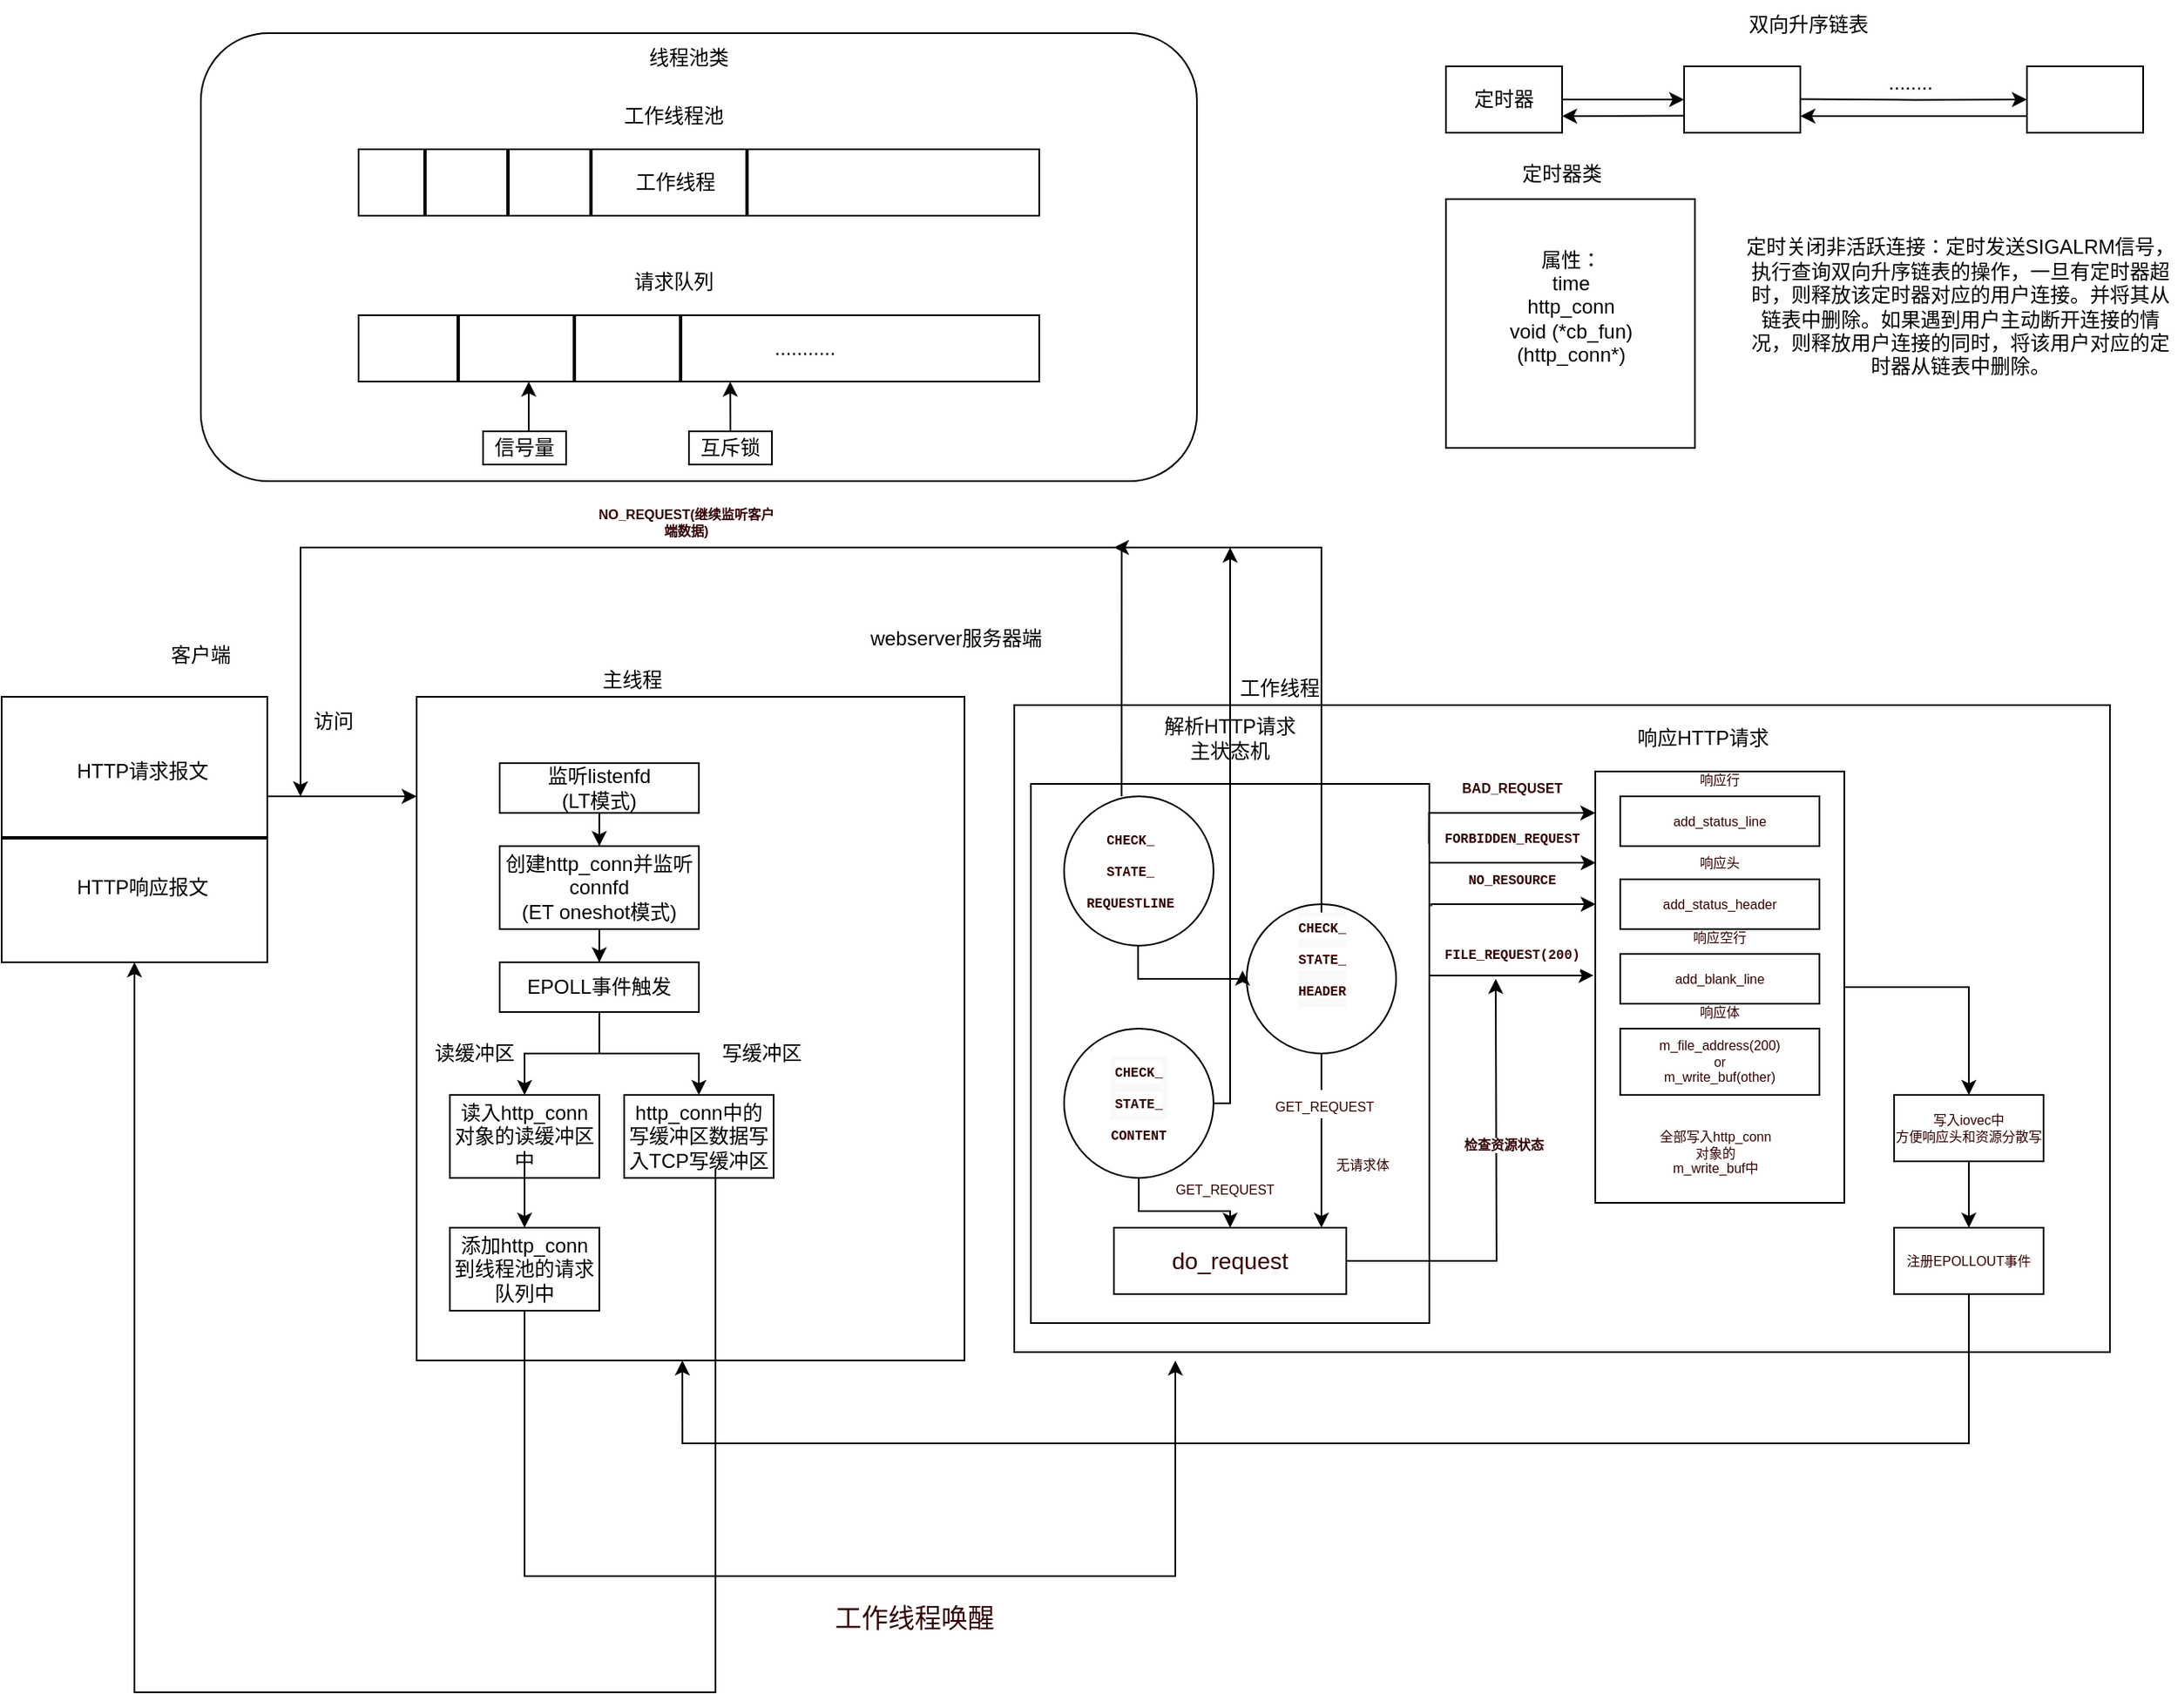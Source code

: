 <mxfile version="19.0.3" type="device"><diagram id="faXCexlY-F7d5aZaCml0" name="第 1 页"><mxGraphModel dx="2048" dy="764" grid="1" gridSize="10" guides="1" tooltips="1" connect="1" arrows="1" fold="1" page="1" pageScale="1" pageWidth="827" pageHeight="1169" math="0" shadow="0"><root><mxCell id="0"/><mxCell id="1" parent="0"/><mxCell id="SjWWNOeY9HH20vCTtLLD-1" value="" style="rounded=1;whiteSpace=wrap;html=1;" parent="1" vertex="1"><mxGeometry x="120" y="40" width="600" height="270" as="geometry"/></mxCell><mxCell id="SjWWNOeY9HH20vCTtLLD-2" value="线程池类" style="text;html=1;strokeColor=none;fillColor=none;align=center;verticalAlign=middle;whiteSpace=wrap;rounded=0;" parent="1" vertex="1"><mxGeometry x="384" y="40" width="60" height="30" as="geometry"/></mxCell><mxCell id="SjWWNOeY9HH20vCTtLLD-3" value="" style="rounded=0;whiteSpace=wrap;html=1;" parent="1" vertex="1"><mxGeometry x="215" y="110" width="410" height="40" as="geometry"/></mxCell><mxCell id="SjWWNOeY9HH20vCTtLLD-5" value="" style="rounded=0;whiteSpace=wrap;html=1;" parent="1" vertex="1"><mxGeometry x="215" y="210" width="410" height="40" as="geometry"/></mxCell><mxCell id="SjWWNOeY9HH20vCTtLLD-6" value="工作线程池" style="text;html=1;strokeColor=none;fillColor=none;align=center;verticalAlign=middle;whiteSpace=wrap;rounded=0;" parent="1" vertex="1"><mxGeometry x="330" y="80" width="150" height="20" as="geometry"/></mxCell><mxCell id="SjWWNOeY9HH20vCTtLLD-10" value="" style="line;strokeWidth=2;direction=south;html=1;" parent="1" vertex="1"><mxGeometry x="250" y="110" width="10" height="40" as="geometry"/></mxCell><mxCell id="SjWWNOeY9HH20vCTtLLD-11" value="" style="line;strokeWidth=2;direction=south;html=1;" parent="1" vertex="1"><mxGeometry x="300" y="110" width="10" height="40" as="geometry"/></mxCell><mxCell id="SjWWNOeY9HH20vCTtLLD-12" value="" style="line;strokeWidth=2;direction=south;html=1;" parent="1" vertex="1"><mxGeometry x="350" y="110" width="10" height="40" as="geometry"/></mxCell><mxCell id="SjWWNOeY9HH20vCTtLLD-13" value="工作线程" style="text;html=1;strokeColor=none;fillColor=none;align=center;verticalAlign=middle;whiteSpace=wrap;rounded=0;" parent="1" vertex="1"><mxGeometry x="368" y="115" width="76" height="30" as="geometry"/></mxCell><mxCell id="SjWWNOeY9HH20vCTtLLD-14" value="" style="line;strokeWidth=2;direction=south;html=1;" parent="1" vertex="1"><mxGeometry x="444" y="110" width="10" height="40" as="geometry"/></mxCell><mxCell id="SjWWNOeY9HH20vCTtLLD-15" value="请求队列" style="text;html=1;strokeColor=none;fillColor=none;align=center;verticalAlign=middle;whiteSpace=wrap;rounded=0;" parent="1" vertex="1"><mxGeometry x="330" y="180" width="150" height="20" as="geometry"/></mxCell><mxCell id="SjWWNOeY9HH20vCTtLLD-16" value="" style="line;strokeWidth=2;direction=south;html=1;" parent="1" vertex="1"><mxGeometry x="270" y="210" width="10" height="40" as="geometry"/></mxCell><mxCell id="SjWWNOeY9HH20vCTtLLD-17" value="" style="line;strokeWidth=2;direction=south;html=1;" parent="1" vertex="1"><mxGeometry x="340" y="210" width="10" height="40" as="geometry"/></mxCell><mxCell id="SjWWNOeY9HH20vCTtLLD-18" value="" style="line;strokeWidth=2;direction=south;html=1;" parent="1" vertex="1"><mxGeometry x="404" y="210" width="10" height="40" as="geometry"/></mxCell><mxCell id="SjWWNOeY9HH20vCTtLLD-19" value="..........." style="text;html=1;strokeColor=none;fillColor=none;align=center;verticalAlign=middle;whiteSpace=wrap;rounded=0;" parent="1" vertex="1"><mxGeometry x="454" y="215" width="60" height="30" as="geometry"/></mxCell><mxCell id="SjWWNOeY9HH20vCTtLLD-40" style="edgeStyle=orthogonalEdgeStyle;rounded=0;orthogonalLoop=1;jettySize=auto;html=1;exitX=1;exitY=0.25;exitDx=0;exitDy=0;entryX=0;entryY=0.15;entryDx=0;entryDy=0;entryPerimeter=0;" parent="1" source="SjWWNOeY9HH20vCTtLLD-21" target="SjWWNOeY9HH20vCTtLLD-39" edge="1"><mxGeometry relative="1" as="geometry"><mxPoint x="229.03" y="514.09" as="targetPoint"/><Array as="points"><mxPoint x="160" y="500"/></Array></mxGeometry></mxCell><mxCell id="SjWWNOeY9HH20vCTtLLD-21" value="" style="whiteSpace=wrap;html=1;aspect=fixed;" parent="1" vertex="1"><mxGeometry y="440" width="160" height="160" as="geometry"/></mxCell><mxCell id="SjWWNOeY9HH20vCTtLLD-22" value="客户端" style="text;html=1;strokeColor=none;fillColor=none;align=center;verticalAlign=middle;whiteSpace=wrap;rounded=0;" parent="1" vertex="1"><mxGeometry x="90" y="400" width="60" height="30" as="geometry"/></mxCell><mxCell id="SjWWNOeY9HH20vCTtLLD-23" value="" style="line;strokeWidth=2;html=1;" parent="1" vertex="1"><mxGeometry y="520" width="160" height="10" as="geometry"/></mxCell><mxCell id="SjWWNOeY9HH20vCTtLLD-24" value="HTTP请求报文" style="text;html=1;strokeColor=none;fillColor=none;align=center;verticalAlign=middle;whiteSpace=wrap;rounded=0;" parent="1" vertex="1"><mxGeometry x="40" y="470" width="90" height="30" as="geometry"/></mxCell><mxCell id="SjWWNOeY9HH20vCTtLLD-25" value="HTTP响应报文" style="text;html=1;strokeColor=none;fillColor=none;align=center;verticalAlign=middle;whiteSpace=wrap;rounded=0;" parent="1" vertex="1"><mxGeometry x="40" y="540" width="90" height="30" as="geometry"/></mxCell><mxCell id="SjWWNOeY9HH20vCTtLLD-27" value="webserver服务器端" style="text;html=1;strokeColor=none;fillColor=none;align=center;verticalAlign=middle;whiteSpace=wrap;rounded=0;" parent="1" vertex="1"><mxGeometry x="470" y="390" width="210" height="30" as="geometry"/></mxCell><mxCell id="SjWWNOeY9HH20vCTtLLD-33" style="edgeStyle=orthogonalEdgeStyle;rounded=0;orthogonalLoop=1;jettySize=auto;html=1;exitX=0.5;exitY=0;exitDx=0;exitDy=0;entryX=0.25;entryY=1;entryDx=0;entryDy=0;" parent="1" source="SjWWNOeY9HH20vCTtLLD-30" target="SjWWNOeY9HH20vCTtLLD-5" edge="1"><mxGeometry relative="1" as="geometry"/></mxCell><mxCell id="SjWWNOeY9HH20vCTtLLD-30" value="信号量" style="rounded=0;whiteSpace=wrap;html=1;" parent="1" vertex="1"><mxGeometry x="290" y="280" width="50" height="20" as="geometry"/></mxCell><mxCell id="SjWWNOeY9HH20vCTtLLD-37" style="edgeStyle=orthogonalEdgeStyle;rounded=0;orthogonalLoop=1;jettySize=auto;html=1;exitX=0.5;exitY=0;exitDx=0;exitDy=0;entryX=0.546;entryY=1;entryDx=0;entryDy=0;entryPerimeter=0;" parent="1" source="SjWWNOeY9HH20vCTtLLD-32" target="SjWWNOeY9HH20vCTtLLD-5" edge="1"><mxGeometry relative="1" as="geometry"/></mxCell><mxCell id="SjWWNOeY9HH20vCTtLLD-32" value="互斥锁" style="rounded=0;whiteSpace=wrap;html=1;" parent="1" vertex="1"><mxGeometry x="414" y="280" width="50" height="20" as="geometry"/></mxCell><mxCell id="SjWWNOeY9HH20vCTtLLD-39" value="" style="rounded=0;whiteSpace=wrap;html=1;" parent="1" vertex="1"><mxGeometry x="250" y="440" width="330" height="400" as="geometry"/></mxCell><mxCell id="SjWWNOeY9HH20vCTtLLD-41" value="访问" style="text;html=1;strokeColor=none;fillColor=none;align=center;verticalAlign=middle;whiteSpace=wrap;rounded=0;" parent="1" vertex="1"><mxGeometry x="170" y="440" width="60" height="30" as="geometry"/></mxCell><mxCell id="SjWWNOeY9HH20vCTtLLD-42" value="主线程" style="text;html=1;strokeColor=none;fillColor=none;align=center;verticalAlign=middle;whiteSpace=wrap;rounded=0;" parent="1" vertex="1"><mxGeometry x="350" y="420" width="60" height="20" as="geometry"/></mxCell><mxCell id="SjWWNOeY9HH20vCTtLLD-46" value="" style="edgeStyle=orthogonalEdgeStyle;rounded=0;orthogonalLoop=1;jettySize=auto;html=1;" parent="1" source="SjWWNOeY9HH20vCTtLLD-44" target="SjWWNOeY9HH20vCTtLLD-45" edge="1"><mxGeometry relative="1" as="geometry"/></mxCell><mxCell id="SjWWNOeY9HH20vCTtLLD-44" value="监听listenfd&lt;br&gt;(LT模式)" style="rounded=0;whiteSpace=wrap;html=1;" parent="1" vertex="1"><mxGeometry x="300" y="480" width="120" height="30" as="geometry"/></mxCell><mxCell id="SjWWNOeY9HH20vCTtLLD-48" value="" style="edgeStyle=orthogonalEdgeStyle;rounded=0;orthogonalLoop=1;jettySize=auto;html=1;" parent="1" source="SjWWNOeY9HH20vCTtLLD-45" target="SjWWNOeY9HH20vCTtLLD-47" edge="1"><mxGeometry relative="1" as="geometry"/></mxCell><mxCell id="SjWWNOeY9HH20vCTtLLD-45" value="创建http_conn并监听connfd&lt;br&gt;(ET oneshot模式)" style="rounded=0;whiteSpace=wrap;html=1;" parent="1" vertex="1"><mxGeometry x="300" y="530" width="120" height="50" as="geometry"/></mxCell><mxCell id="SjWWNOeY9HH20vCTtLLD-53" style="edgeStyle=orthogonalEdgeStyle;rounded=0;orthogonalLoop=1;jettySize=auto;html=1;entryX=0.5;entryY=0;entryDx=0;entryDy=0;" parent="1" source="SjWWNOeY9HH20vCTtLLD-47" target="SjWWNOeY9HH20vCTtLLD-51" edge="1"><mxGeometry relative="1" as="geometry"/></mxCell><mxCell id="SjWWNOeY9HH20vCTtLLD-54" style="edgeStyle=orthogonalEdgeStyle;rounded=0;orthogonalLoop=1;jettySize=auto;html=1;entryX=0.5;entryY=0;entryDx=0;entryDy=0;" parent="1" source="SjWWNOeY9HH20vCTtLLD-47" target="SjWWNOeY9HH20vCTtLLD-52" edge="1"><mxGeometry relative="1" as="geometry"/></mxCell><mxCell id="SjWWNOeY9HH20vCTtLLD-47" value="EPOLL事件触发" style="rounded=0;whiteSpace=wrap;html=1;" parent="1" vertex="1"><mxGeometry x="300" y="600" width="120" height="30" as="geometry"/></mxCell><mxCell id="SjWWNOeY9HH20vCTtLLD-51" value="&lt;span style=&quot;color: rgba(0, 0, 0, 0); font-family: monospace; font-size: 0px; text-align: start;&quot;&gt;dd&lt;/span&gt;" style="rounded=0;whiteSpace=wrap;html=1;" parent="1" vertex="1"><mxGeometry x="270" y="680" width="90" height="50" as="geometry"/></mxCell><mxCell id="SjWWNOeY9HH20vCTtLLD-52" value="&lt;span style=&quot;color: rgba(0, 0, 0, 0); font-family: monospace; font-size: 0px; text-align: start;&quot;&gt;跌倒&lt;/span&gt;" style="rounded=0;whiteSpace=wrap;html=1;" parent="1" vertex="1"><mxGeometry x="375" y="680" width="90" height="50" as="geometry"/></mxCell><mxCell id="SjWWNOeY9HH20vCTtLLD-57" value="" style="edgeStyle=orthogonalEdgeStyle;rounded=0;orthogonalLoop=1;jettySize=auto;html=1;" parent="1" source="SjWWNOeY9HH20vCTtLLD-55" target="SjWWNOeY9HH20vCTtLLD-56" edge="1"><mxGeometry relative="1" as="geometry"/></mxCell><mxCell id="SjWWNOeY9HH20vCTtLLD-55" value="读入http_conn对象的读缓冲区中" style="text;html=1;strokeColor=none;fillColor=none;align=center;verticalAlign=middle;whiteSpace=wrap;rounded=0;" parent="1" vertex="1"><mxGeometry x="270" y="685" width="90" height="40" as="geometry"/></mxCell><mxCell id="SjWWNOeY9HH20vCTtLLD-127" style="edgeStyle=orthogonalEdgeStyle;rounded=0;orthogonalLoop=1;jettySize=auto;html=1;fontSize=8;fontColor=#330000;entryX=0.147;entryY=1.013;entryDx=0;entryDy=0;entryPerimeter=0;" parent="1" source="SjWWNOeY9HH20vCTtLLD-56" target="SjWWNOeY9HH20vCTtLLD-59" edge="1"><mxGeometry relative="1" as="geometry"><mxPoint x="710" y="970" as="targetPoint"/><Array as="points"><mxPoint x="315" y="970"/><mxPoint x="707" y="970"/></Array></mxGeometry></mxCell><mxCell id="SjWWNOeY9HH20vCTtLLD-56" value="添加http_conn到线程池的请求队列中" style="rounded=0;whiteSpace=wrap;html=1;" parent="1" vertex="1"><mxGeometry x="270" y="760" width="90" height="50" as="geometry"/></mxCell><mxCell id="SjWWNOeY9HH20vCTtLLD-59" value="" style="rounded=0;whiteSpace=wrap;html=1;" parent="1" vertex="1"><mxGeometry x="610" y="445" width="660" height="390" as="geometry"/></mxCell><mxCell id="SjWWNOeY9HH20vCTtLLD-62" value="工作线程" style="text;html=1;strokeColor=none;fillColor=none;align=center;verticalAlign=middle;whiteSpace=wrap;rounded=0;" parent="1" vertex="1"><mxGeometry x="740" y="425" width="60" height="20" as="geometry"/></mxCell><mxCell id="SjWWNOeY9HH20vCTtLLD-63" value="读缓冲区" style="text;html=1;strokeColor=none;fillColor=none;align=center;verticalAlign=middle;whiteSpace=wrap;rounded=0;" parent="1" vertex="1"><mxGeometry x="260" y="640" width="50" height="30" as="geometry"/></mxCell><mxCell id="SjWWNOeY9HH20vCTtLLD-64" value="写缓冲区" style="text;html=1;strokeColor=none;fillColor=none;align=center;verticalAlign=middle;whiteSpace=wrap;rounded=0;" parent="1" vertex="1"><mxGeometry x="428" y="640" width="60" height="30" as="geometry"/></mxCell><mxCell id="SjWWNOeY9HH20vCTtLLD-68" value="" style="rounded=0;whiteSpace=wrap;html=1;" parent="1" vertex="1"><mxGeometry x="620" y="492.5" width="240" height="325" as="geometry"/></mxCell><mxCell id="SjWWNOeY9HH20vCTtLLD-69" value="解析HTTP请求&lt;br&gt;主状态机" style="text;html=1;strokeColor=none;fillColor=none;align=center;verticalAlign=middle;whiteSpace=wrap;rounded=0;" parent="1" vertex="1"><mxGeometry x="690" y="450" width="100" height="30" as="geometry"/></mxCell><mxCell id="SjWWNOeY9HH20vCTtLLD-120" style="edgeStyle=orthogonalEdgeStyle;rounded=0;orthogonalLoop=1;jettySize=auto;html=1;entryX=0.5;entryY=0;entryDx=0;entryDy=0;fontSize=8;fontColor=#330000;" parent="1" source="SjWWNOeY9HH20vCTtLLD-71" target="SjWWNOeY9HH20vCTtLLD-119" edge="1"><mxGeometry relative="1" as="geometry"/></mxCell><mxCell id="SjWWNOeY9HH20vCTtLLD-71" value="" style="rounded=0;whiteSpace=wrap;html=1;" parent="1" vertex="1"><mxGeometry x="960" y="485" width="150" height="260" as="geometry"/></mxCell><mxCell id="SjWWNOeY9HH20vCTtLLD-72" value="响应HTTP请求" style="text;html=1;strokeColor=none;fillColor=none;align=center;verticalAlign=middle;whiteSpace=wrap;rounded=0;" parent="1" vertex="1"><mxGeometry x="975" y="450" width="100" height="30" as="geometry"/></mxCell><mxCell id="SjWWNOeY9HH20vCTtLLD-73" value="&lt;div style=&quot;color: rgb(212, 212, 212); background-color: rgb(30, 30, 30); font-family: Consolas, &amp;quot;Courier New&amp;quot;, monospace; font-size: 14px; line-height: 19px;&quot;&gt;&lt;br&gt;&lt;/div&gt;" style="ellipse;whiteSpace=wrap;html=1;aspect=fixed;" parent="1" vertex="1"><mxGeometry x="640" y="500" width="90" height="90" as="geometry"/></mxCell><mxCell id="SjWWNOeY9HH20vCTtLLD-74" value="&lt;div style=&quot;font-family: Consolas, &amp;quot;Courier New&amp;quot;, monospace; line-height: 19px;&quot;&gt;&lt;span style=&quot;background-color: rgb(255, 255, 255);&quot;&gt;&lt;font style=&quot;font-size: 8px;&quot; color=&quot;#330000&quot;&gt;&lt;b&gt;CHECK_&lt;/b&gt;&lt;/font&gt;&lt;/span&gt;&lt;/div&gt;&lt;div style=&quot;font-family: Consolas, &amp;quot;Courier New&amp;quot;, monospace; line-height: 19px;&quot;&gt;&lt;span style=&quot;background-color: rgb(255, 255, 255);&quot;&gt;&lt;font style=&quot;font-size: 8px;&quot; color=&quot;#330000&quot;&gt;&lt;b&gt;STATE_&lt;/b&gt;&lt;/font&gt;&lt;/span&gt;&lt;/div&gt;&lt;div style=&quot;font-family: Consolas, &amp;quot;Courier New&amp;quot;, monospace; line-height: 19px;&quot;&gt;&lt;span style=&quot;background-color: rgb(255, 255, 255);&quot;&gt;&lt;font style=&quot;font-size: 8px;&quot; color=&quot;#330000&quot;&gt;&lt;b&gt;REQUESTLINE&lt;/b&gt;&lt;/font&gt;&lt;/span&gt;&lt;/div&gt;" style="text;html=1;strokeColor=none;fillColor=none;align=center;verticalAlign=middle;whiteSpace=wrap;rounded=0;" parent="1" vertex="1"><mxGeometry x="620" y="515" width="120" height="60" as="geometry"/></mxCell><mxCell id="SjWWNOeY9HH20vCTtLLD-93" style="edgeStyle=orthogonalEdgeStyle;rounded=0;orthogonalLoop=1;jettySize=auto;html=1;fontSize=14;fontColor=#330000;" parent="1" source="SjWWNOeY9HH20vCTtLLD-75" target="SjWWNOeY9HH20vCTtLLD-92" edge="1"><mxGeometry relative="1" as="geometry"><Array as="points"><mxPoint x="795" y="720"/><mxPoint x="795" y="720"/></Array></mxGeometry></mxCell><mxCell id="SjWWNOeY9HH20vCTtLLD-75" value="&lt;div style=&quot;color: rgb(212, 212, 212); background-color: rgb(30, 30, 30); font-family: Consolas, &amp;quot;Courier New&amp;quot;, monospace; font-size: 14px; line-height: 19px;&quot;&gt;&lt;br&gt;&lt;/div&gt;" style="ellipse;whiteSpace=wrap;html=1;aspect=fixed;" parent="1" vertex="1"><mxGeometry x="750" y="565" width="90" height="90" as="geometry"/></mxCell><mxCell id="SjWWNOeY9HH20vCTtLLD-99" style="edgeStyle=orthogonalEdgeStyle;rounded=0;orthogonalLoop=1;jettySize=auto;html=1;fontSize=8;fontColor=#330000;" parent="1" source="SjWWNOeY9HH20vCTtLLD-76" edge="1"><mxGeometry relative="1" as="geometry"><mxPoint x="670" y="350" as="targetPoint"/><Array as="points"><mxPoint x="795" y="350"/></Array></mxGeometry></mxCell><mxCell id="SjWWNOeY9HH20vCTtLLD-76" value="&#10;&lt;div style=&quot;color: rgb(0, 0, 0); font-size: 12px; font-style: normal; font-variant-ligatures: normal; font-variant-caps: normal; font-weight: 400; letter-spacing: normal; orphans: 2; text-align: center; text-indent: 0px; text-transform: none; widows: 2; word-spacing: 0px; -webkit-text-stroke-width: 0px; background-color: rgb(248, 249, 250); text-decoration-thickness: initial; text-decoration-style: initial; text-decoration-color: initial; font-family: Consolas, &amp;quot;Courier New&amp;quot;, monospace; line-height: 19px;&quot;&gt;&lt;span style=&quot;background-color: rgb(255, 255, 255);&quot;&gt;&lt;font style=&quot;font-size: 8px;&quot; color=&quot;#330000&quot;&gt;&lt;b&gt;CHECK_&lt;/b&gt;&lt;/font&gt;&lt;/span&gt;&lt;/div&gt;&lt;div style=&quot;color: rgb(0, 0, 0); font-size: 12px; font-style: normal; font-variant-ligatures: normal; font-variant-caps: normal; font-weight: 400; letter-spacing: normal; orphans: 2; text-align: center; text-indent: 0px; text-transform: none; widows: 2; word-spacing: 0px; -webkit-text-stroke-width: 0px; background-color: rgb(248, 249, 250); text-decoration-thickness: initial; text-decoration-style: initial; text-decoration-color: initial; font-family: Consolas, &amp;quot;Courier New&amp;quot;, monospace; line-height: 19px;&quot;&gt;&lt;span style=&quot;background-color: rgb(255, 255, 255);&quot;&gt;&lt;font style=&quot;font-size: 8px;&quot; color=&quot;#330000&quot;&gt;&lt;b&gt;STATE_&lt;/b&gt;&lt;/font&gt;&lt;/span&gt;&lt;/div&gt;&lt;div style=&quot;color: rgb(0, 0, 0); font-size: 12px; font-style: normal; font-variant-ligatures: normal; font-variant-caps: normal; font-weight: 400; letter-spacing: normal; orphans: 2; text-align: center; text-indent: 0px; text-transform: none; widows: 2; word-spacing: 0px; -webkit-text-stroke-width: 0px; background-color: rgb(248, 249, 250); text-decoration-thickness: initial; text-decoration-style: initial; text-decoration-color: initial; font-family: Consolas, &amp;quot;Courier New&amp;quot;, monospace; line-height: 19px;&quot;&gt;&lt;font color=&quot;#330000&quot;&gt;&lt;span style=&quot;font-size: 8px; background-color: rgb(255, 255, 255);&quot;&gt;&lt;b&gt;HEADER&lt;/b&gt;&lt;/span&gt;&lt;/font&gt;&lt;/div&gt;&#10;&#10;" style="text;html=1;strokeColor=none;fillColor=none;align=center;verticalAlign=middle;whiteSpace=wrap;rounded=0;" parent="1" vertex="1"><mxGeometry x="747.5" y="570" width="95" height="70" as="geometry"/></mxCell><mxCell id="SjWWNOeY9HH20vCTtLLD-77" value="" style="edgeStyle=segmentEdgeStyle;endArrow=classic;html=1;rounded=0;fontSize=8;fontColor=#330000;" parent="1" edge="1"><mxGeometry width="50" height="50" relative="1" as="geometry"><mxPoint x="674.66" y="500" as="sourcePoint"/><mxPoint x="180" y="500" as="targetPoint"/><Array as="points"><mxPoint x="675" y="350"/><mxPoint x="180" y="350"/></Array></mxGeometry></mxCell><mxCell id="SjWWNOeY9HH20vCTtLLD-78" value="&lt;b&gt;NO_REQUEST(继续监听客户端数据)&lt;/b&gt;" style="text;html=1;strokeColor=none;fillColor=none;align=center;verticalAlign=middle;whiteSpace=wrap;rounded=0;labelBackgroundColor=#FFFFFF;fontSize=8;fontColor=#330000;" parent="1" vertex="1"><mxGeometry x="355" y="320" width="115" height="30" as="geometry"/></mxCell><mxCell id="SjWWNOeY9HH20vCTtLLD-79" value="" style="edgeStyle=segmentEdgeStyle;endArrow=classic;html=1;rounded=0;fontSize=8;fontColor=#330000;entryX=0;entryY=0.5;entryDx=0;entryDy=0;" parent="1" target="SjWWNOeY9HH20vCTtLLD-76" edge="1"><mxGeometry width="50" height="50" relative="1" as="geometry"><mxPoint x="684.58" y="590" as="sourcePoint"/><mxPoint x="684.58" y="670" as="targetPoint"/><Array as="points"><mxPoint x="685" y="610"/></Array></mxGeometry></mxCell><mxCell id="SjWWNOeY9HH20vCTtLLD-80" style="edgeStyle=orthogonalEdgeStyle;rounded=0;orthogonalLoop=1;jettySize=auto;html=1;exitX=0.5;exitY=1;exitDx=0;exitDy=0;fontSize=8;fontColor=#330000;" parent="1" source="SjWWNOeY9HH20vCTtLLD-76" target="SjWWNOeY9HH20vCTtLLD-76" edge="1"><mxGeometry relative="1" as="geometry"/></mxCell><mxCell id="SjWWNOeY9HH20vCTtLLD-81" value="" style="edgeStyle=segmentEdgeStyle;endArrow=classic;html=1;rounded=0;fontSize=8;fontColor=#330000;exitX=0.999;exitY=0.111;exitDx=0;exitDy=0;exitPerimeter=0;" parent="1" source="SjWWNOeY9HH20vCTtLLD-68" target="SjWWNOeY9HH20vCTtLLD-71" edge="1"><mxGeometry width="50" height="50" relative="1" as="geometry"><mxPoint x="870" y="560" as="sourcePoint"/><mxPoint x="920" y="510" as="targetPoint"/><Array as="points"><mxPoint x="860" y="510"/></Array></mxGeometry></mxCell><mxCell id="SjWWNOeY9HH20vCTtLLD-82" value="&lt;b&gt;BAD_REQUSET&lt;/b&gt;" style="text;html=1;strokeColor=none;fillColor=none;align=center;verticalAlign=middle;whiteSpace=wrap;rounded=0;labelBackgroundColor=#FFFFFF;fontSize=8;fontColor=#330000;" parent="1" vertex="1"><mxGeometry x="875" y="485" width="70" height="20" as="geometry"/></mxCell><mxCell id="SjWWNOeY9HH20vCTtLLD-84" value="" style="edgeStyle=segmentEdgeStyle;endArrow=classic;html=1;rounded=0;fontSize=8;fontColor=#330000;" parent="1" edge="1"><mxGeometry width="50" height="50" relative="1" as="geometry"><mxPoint x="860" y="544" as="sourcePoint"/><mxPoint x="960.24" y="539.999" as="targetPoint"/><Array as="points"><mxPoint x="860" y="544"/><mxPoint x="860" y="540"/></Array></mxGeometry></mxCell><mxCell id="SjWWNOeY9HH20vCTtLLD-85" value="&lt;div style=&quot;font-family: Consolas, &amp;quot;Courier New&amp;quot;, monospace; line-height: 19px;&quot;&gt;&lt;span style=&quot;background-color: rgb(255, 255, 255);&quot;&gt;&lt;b style=&quot;&quot;&gt;&lt;font style=&quot;font-size: 8px;&quot;&gt;FORBIDDEN_REQUEST&lt;/font&gt;&lt;/b&gt;&lt;/span&gt;&lt;/div&gt;" style="text;html=1;strokeColor=none;fillColor=none;align=center;verticalAlign=middle;whiteSpace=wrap;rounded=0;labelBackgroundColor=#FFFFFF;fontSize=8;fontColor=#330000;" parent="1" vertex="1"><mxGeometry x="875" y="515" width="70" height="20" as="geometry"/></mxCell><mxCell id="SjWWNOeY9HH20vCTtLLD-87" value="" style="edgeStyle=segmentEdgeStyle;endArrow=classic;html=1;rounded=0;fontSize=8;fontColor=#330000;exitX=1.005;exitY=0.227;exitDx=0;exitDy=0;exitPerimeter=0;" parent="1" source="SjWWNOeY9HH20vCTtLLD-68" edge="1"><mxGeometry width="50" height="50" relative="1" as="geometry"><mxPoint x="865" y="568.83" as="sourcePoint"/><mxPoint x="960.24" y="564.999" as="targetPoint"/><Array as="points"><mxPoint x="861" y="565"/></Array></mxGeometry></mxCell><mxCell id="SjWWNOeY9HH20vCTtLLD-88" value="&lt;div style=&quot;font-family: Consolas, &amp;quot;Courier New&amp;quot;, monospace; line-height: 19px;&quot;&gt;&lt;span style=&quot;background-color: rgb(255, 255, 255);&quot;&gt;&lt;b style=&quot;&quot;&gt;&lt;font style=&quot;font-size: 8px;&quot;&gt;NO_RESOURCE&lt;/font&gt;&lt;/b&gt;&lt;/span&gt;&lt;/div&gt;" style="text;html=1;strokeColor=none;fillColor=none;align=center;verticalAlign=middle;whiteSpace=wrap;rounded=0;labelBackgroundColor=#FFFFFF;fontSize=8;fontColor=#330000;" parent="1" vertex="1"><mxGeometry x="875" y="540" width="70" height="20" as="geometry"/></mxCell><mxCell id="SjWWNOeY9HH20vCTtLLD-89" value="" style="edgeStyle=segmentEdgeStyle;endArrow=classic;html=1;rounded=0;fontSize=8;fontColor=#330000;exitX=0.999;exitY=0.111;exitDx=0;exitDy=0;exitPerimeter=0;entryX=-0.007;entryY=0.473;entryDx=0;entryDy=0;entryPerimeter=0;" parent="1" target="SjWWNOeY9HH20vCTtLLD-71" edge="1"><mxGeometry width="50" height="50" relative="1" as="geometry"><mxPoint x="860" y="611.92" as="sourcePoint"/><mxPoint x="955.24" y="608.089" as="targetPoint"/><Array as="points"><mxPoint x="860" y="608"/></Array></mxGeometry></mxCell><mxCell id="SjWWNOeY9HH20vCTtLLD-90" value="&lt;div style=&quot;font-family: Consolas, &amp;quot;Courier New&amp;quot;, monospace; line-height: 19px;&quot;&gt;&lt;b&gt;FILE_REQUEST(200)&lt;/b&gt;&lt;/div&gt;" style="text;html=1;strokeColor=none;fillColor=none;align=center;verticalAlign=middle;whiteSpace=wrap;rounded=0;labelBackgroundColor=#FFFFFF;fontSize=8;fontColor=#330000;" parent="1" vertex="1"><mxGeometry x="875" y="590" width="70" height="10" as="geometry"/></mxCell><mxCell id="SjWWNOeY9HH20vCTtLLD-106" style="edgeStyle=orthogonalEdgeStyle;rounded=0;orthogonalLoop=1;jettySize=auto;html=1;fontSize=8;fontColor=#330000;" parent="1" source="SjWWNOeY9HH20vCTtLLD-92" edge="1"><mxGeometry relative="1" as="geometry"><mxPoint x="900" y="610" as="targetPoint"/></mxGeometry></mxCell><mxCell id="SjWWNOeY9HH20vCTtLLD-92" value="&lt;font style=&quot;font-size: 14px;&quot;&gt;do_request&lt;/font&gt;" style="rounded=0;whiteSpace=wrap;html=1;labelBackgroundColor=#FFFFFF;fontSize=8;fontColor=#330000;" parent="1" vertex="1"><mxGeometry x="670" y="760" width="140" height="40" as="geometry"/></mxCell><mxCell id="SjWWNOeY9HH20vCTtLLD-94" value="&lt;font style=&quot;font-size: 8px;&quot;&gt;GET_REQUEST&lt;/font&gt;" style="text;html=1;strokeColor=none;fillColor=none;align=center;verticalAlign=middle;whiteSpace=wrap;rounded=0;labelBackgroundColor=#FFFFFF;fontSize=14;fontColor=#330000;" parent="1" vertex="1"><mxGeometry x="767" y="670" width="60" height="30" as="geometry"/></mxCell><mxCell id="SjWWNOeY9HH20vCTtLLD-100" style="edgeStyle=orthogonalEdgeStyle;rounded=0;orthogonalLoop=1;jettySize=auto;html=1;fontSize=8;fontColor=#330000;" parent="1" source="SjWWNOeY9HH20vCTtLLD-95" edge="1"><mxGeometry relative="1" as="geometry"><mxPoint x="740" y="350" as="targetPoint"/><Array as="points"><mxPoint x="740" y="685"/><mxPoint x="740" y="350"/></Array></mxGeometry></mxCell><mxCell id="SjWWNOeY9HH20vCTtLLD-101" value="" style="edgeStyle=orthogonalEdgeStyle;rounded=0;orthogonalLoop=1;jettySize=auto;html=1;fontSize=8;fontColor=#330000;" parent="1" source="SjWWNOeY9HH20vCTtLLD-95" target="SjWWNOeY9HH20vCTtLLD-92" edge="1"><mxGeometry relative="1" as="geometry"/></mxCell><mxCell id="SjWWNOeY9HH20vCTtLLD-95" value="&lt;br&gt;&lt;div style=&quot;color: rgb(0, 0, 0); font-size: 12px; font-style: normal; font-variant-ligatures: normal; font-variant-caps: normal; font-weight: 400; letter-spacing: normal; orphans: 2; text-align: center; text-indent: 0px; text-transform: none; widows: 2; word-spacing: 0px; -webkit-text-stroke-width: 0px; background-color: rgb(248, 249, 250); text-decoration-thickness: initial; text-decoration-style: initial; text-decoration-color: initial; font-family: Consolas, &amp;quot;Courier New&amp;quot;, monospace; line-height: 19px;&quot;&gt;&lt;span style=&quot;background-color: rgb(255, 255, 255);&quot;&gt;&lt;font style=&quot;font-size: 8px;&quot; color=&quot;#330000&quot;&gt;&lt;b&gt;CHECK_&lt;/b&gt;&lt;/font&gt;&lt;/span&gt;&lt;/div&gt;&lt;div style=&quot;color: rgb(0, 0, 0); font-size: 12px; font-style: normal; font-variant-ligatures: normal; font-variant-caps: normal; font-weight: 400; letter-spacing: normal; orphans: 2; text-align: center; text-indent: 0px; text-transform: none; widows: 2; word-spacing: 0px; -webkit-text-stroke-width: 0px; background-color: rgb(248, 249, 250); text-decoration-thickness: initial; text-decoration-style: initial; text-decoration-color: initial; font-family: Consolas, &amp;quot;Courier New&amp;quot;, monospace; line-height: 19px;&quot;&gt;&lt;span style=&quot;background-color: rgb(255, 255, 255);&quot;&gt;&lt;font style=&quot;font-size: 8px;&quot; color=&quot;#330000&quot;&gt;&lt;b&gt;STATE_&lt;/b&gt;&lt;/font&gt;&lt;/span&gt;&lt;/div&gt;&lt;div style=&quot;font-style: normal; font-variant-ligatures: normal; font-variant-caps: normal; letter-spacing: normal; orphans: 2; text-align: center; text-indent: 0px; text-transform: none; widows: 2; word-spacing: 0px; -webkit-text-stroke-width: 0px; text-decoration-thickness: initial; text-decoration-style: initial; text-decoration-color: initial; font-family: Consolas, &amp;quot;Courier New&amp;quot;, monospace; line-height: 19px;&quot;&gt;&lt;font color=&quot;#330000&quot;&gt;&lt;span style=&quot;font-size: 8px; background-color: rgb(255, 255, 255);&quot;&gt;&lt;b&gt;CONTENT&lt;/b&gt;&lt;/span&gt;&lt;/font&gt;&lt;/div&gt;&lt;br&gt;" style="ellipse;whiteSpace=wrap;html=1;aspect=fixed;" parent="1" vertex="1"><mxGeometry x="640" y="640" width="90" height="90" as="geometry"/></mxCell><mxCell id="SjWWNOeY9HH20vCTtLLD-96" value="&lt;span style=&quot;font-size: 8px;&quot;&gt;无请求体&lt;/span&gt;" style="text;html=1;strokeColor=none;fillColor=none;align=center;verticalAlign=middle;whiteSpace=wrap;rounded=0;labelBackgroundColor=#FFFFFF;fontSize=14;fontColor=#330000;" parent="1" vertex="1"><mxGeometry x="790" y="700" width="60" height="40" as="geometry"/></mxCell><mxCell id="SjWWNOeY9HH20vCTtLLD-102" value="&lt;font style=&quot;font-size: 8px;&quot;&gt;GET_REQUEST&lt;/font&gt;" style="text;html=1;strokeColor=none;fillColor=none;align=center;verticalAlign=middle;whiteSpace=wrap;rounded=0;labelBackgroundColor=#FFFFFF;fontSize=14;fontColor=#330000;" parent="1" vertex="1"><mxGeometry x="707" y="720" width="60" height="30" as="geometry"/></mxCell><mxCell id="SjWWNOeY9HH20vCTtLLD-107" value="&lt;b&gt;检查资源状态&lt;/b&gt;" style="text;html=1;strokeColor=none;fillColor=none;align=center;verticalAlign=middle;whiteSpace=wrap;rounded=0;labelBackgroundColor=#FFFFFF;fontSize=8;fontColor=#330000;" parent="1" vertex="1"><mxGeometry x="875" y="695" width="60" height="30" as="geometry"/></mxCell><mxCell id="SjWWNOeY9HH20vCTtLLD-108" value="add_status_line" style="rounded=0;whiteSpace=wrap;html=1;labelBackgroundColor=#FFFFFF;fontSize=8;fontColor=#330000;" parent="1" vertex="1"><mxGeometry x="975" y="500" width="120" height="30" as="geometry"/></mxCell><mxCell id="SjWWNOeY9HH20vCTtLLD-109" value="add_status_header" style="rounded=0;whiteSpace=wrap;html=1;labelBackgroundColor=#FFFFFF;fontSize=8;fontColor=#330000;" parent="1" vertex="1"><mxGeometry x="975" y="550" width="120" height="30" as="geometry"/></mxCell><mxCell id="SjWWNOeY9HH20vCTtLLD-110" value="add_blank_line" style="rounded=0;whiteSpace=wrap;html=1;labelBackgroundColor=#FFFFFF;fontSize=8;fontColor=#330000;" parent="1" vertex="1"><mxGeometry x="975" y="595" width="120" height="30" as="geometry"/></mxCell><mxCell id="SjWWNOeY9HH20vCTtLLD-111" value="m_file_address(200)&lt;br&gt;or&lt;br&gt;m_write_buf(other)" style="rounded=0;whiteSpace=wrap;html=1;labelBackgroundColor=#FFFFFF;fontSize=8;fontColor=#330000;" parent="1" vertex="1"><mxGeometry x="975" y="640" width="120" height="40" as="geometry"/></mxCell><mxCell id="SjWWNOeY9HH20vCTtLLD-112" value="响应行" style="text;html=1;strokeColor=none;fillColor=none;align=center;verticalAlign=middle;whiteSpace=wrap;rounded=0;labelBackgroundColor=#FFFFFF;fontSize=8;fontColor=#330000;" parent="1" vertex="1"><mxGeometry x="1005" y="485" width="60" height="10" as="geometry"/></mxCell><mxCell id="SjWWNOeY9HH20vCTtLLD-115" value="响应头" style="text;html=1;strokeColor=none;fillColor=none;align=center;verticalAlign=middle;whiteSpace=wrap;rounded=0;labelBackgroundColor=#FFFFFF;fontSize=8;fontColor=#330000;" parent="1" vertex="1"><mxGeometry x="1005" y="535" width="60" height="10" as="geometry"/></mxCell><mxCell id="SjWWNOeY9HH20vCTtLLD-116" value="响应空行" style="text;html=1;strokeColor=none;fillColor=none;align=center;verticalAlign=middle;whiteSpace=wrap;rounded=0;labelBackgroundColor=#FFFFFF;fontSize=8;fontColor=#330000;" parent="1" vertex="1"><mxGeometry x="1005" y="580" width="60" height="10" as="geometry"/></mxCell><mxCell id="SjWWNOeY9HH20vCTtLLD-117" value="响应体" style="text;html=1;strokeColor=none;fillColor=none;align=center;verticalAlign=middle;whiteSpace=wrap;rounded=0;labelBackgroundColor=#FFFFFF;fontSize=8;fontColor=#330000;" parent="1" vertex="1"><mxGeometry x="1005" y="625" width="60" height="10" as="geometry"/></mxCell><mxCell id="SjWWNOeY9HH20vCTtLLD-118" value="全部写入http_conn对象的&lt;br&gt;m_write_buf中" style="text;html=1;strokeColor=none;fillColor=none;align=center;verticalAlign=middle;whiteSpace=wrap;rounded=0;labelBackgroundColor=#FFFFFF;fontSize=8;fontColor=#330000;" parent="1" vertex="1"><mxGeometry x="995" y="700" width="75" height="30" as="geometry"/></mxCell><mxCell id="SjWWNOeY9HH20vCTtLLD-122" value="" style="edgeStyle=orthogonalEdgeStyle;rounded=0;orthogonalLoop=1;jettySize=auto;html=1;fontSize=8;fontColor=#330000;" parent="1" source="SjWWNOeY9HH20vCTtLLD-119" target="SjWWNOeY9HH20vCTtLLD-121" edge="1"><mxGeometry relative="1" as="geometry"/></mxCell><mxCell id="SjWWNOeY9HH20vCTtLLD-119" value="写入iovec中&lt;br&gt;方便响应头和资源分散写" style="rounded=0;whiteSpace=wrap;html=1;labelBackgroundColor=#FFFFFF;fontSize=8;fontColor=#330000;" parent="1" vertex="1"><mxGeometry x="1140" y="680" width="90" height="40" as="geometry"/></mxCell><mxCell id="SjWWNOeY9HH20vCTtLLD-123" style="edgeStyle=orthogonalEdgeStyle;rounded=0;orthogonalLoop=1;jettySize=auto;html=1;fontSize=8;fontColor=#330000;entryX=0.485;entryY=1;entryDx=0;entryDy=0;entryPerimeter=0;" parent="1" source="SjWWNOeY9HH20vCTtLLD-121" target="SjWWNOeY9HH20vCTtLLD-39" edge="1"><mxGeometry relative="1" as="geometry"><mxPoint x="410" y="850" as="targetPoint"/><Array as="points"><mxPoint x="1185" y="890"/><mxPoint x="410" y="890"/></Array></mxGeometry></mxCell><mxCell id="SjWWNOeY9HH20vCTtLLD-121" value="注册EPOLLOUT事件" style="rounded=0;whiteSpace=wrap;html=1;labelBackgroundColor=#FFFFFF;fontSize=8;fontColor=#330000;" parent="1" vertex="1"><mxGeometry x="1140" y="760" width="90" height="40" as="geometry"/></mxCell><mxCell id="SjWWNOeY9HH20vCTtLLD-126" style="edgeStyle=orthogonalEdgeStyle;rounded=0;orthogonalLoop=1;jettySize=auto;html=1;fontSize=8;fontColor=#330000;entryX=0.5;entryY=1;entryDx=0;entryDy=0;" parent="1" source="SjWWNOeY9HH20vCTtLLD-124" target="SjWWNOeY9HH20vCTtLLD-21" edge="1"><mxGeometry relative="1" as="geometry"><mxPoint x="350" y="1040" as="targetPoint"/><Array as="points"><mxPoint x="430" y="1040"/><mxPoint x="80" y="1040"/></Array></mxGeometry></mxCell><mxCell id="SjWWNOeY9HH20vCTtLLD-124" value="http_conn中的写缓冲区数据写入TCP写缓冲区" style="text;html=1;strokeColor=none;fillColor=none;align=center;verticalAlign=middle;whiteSpace=wrap;rounded=0;" parent="1" vertex="1"><mxGeometry x="375" y="685" width="90" height="40" as="geometry"/></mxCell><mxCell id="SjWWNOeY9HH20vCTtLLD-128" value="&lt;font style=&quot;font-size: 16px;&quot;&gt;工作线&lt;font style=&quot;font-size: 16px;&quot;&gt;程&lt;/font&gt;唤醒&lt;/font&gt;" style="text;html=1;strokeColor=none;fillColor=none;align=center;verticalAlign=middle;whiteSpace=wrap;rounded=0;labelBackgroundColor=#FFFFFF;fontSize=8;fontColor=#330000;" parent="1" vertex="1"><mxGeometry x="470" y="980" width="160" height="30" as="geometry"/></mxCell><mxCell id="q1xB1-R-J9WigqcfkU21-2" value="双向升序链表" style="text;html=1;strokeColor=none;fillColor=none;align=center;verticalAlign=middle;whiteSpace=wrap;rounded=0;" vertex="1" parent="1"><mxGeometry x="1040" y="20" width="97" height="30" as="geometry"/></mxCell><mxCell id="q1xB1-R-J9WigqcfkU21-10" style="edgeStyle=orthogonalEdgeStyle;rounded=0;orthogonalLoop=1;jettySize=auto;html=1;exitX=1;exitY=0.5;exitDx=0;exitDy=0;entryX=0;entryY=0.5;entryDx=0;entryDy=0;" edge="1" parent="1" source="q1xB1-R-J9WigqcfkU21-7" target="q1xB1-R-J9WigqcfkU21-8"><mxGeometry relative="1" as="geometry"/></mxCell><mxCell id="q1xB1-R-J9WigqcfkU21-7" value="定时器" style="rounded=0;whiteSpace=wrap;html=1;" vertex="1" parent="1"><mxGeometry x="870" y="60" width="70" height="40" as="geometry"/></mxCell><mxCell id="q1xB1-R-J9WigqcfkU21-8" value="" style="rounded=0;whiteSpace=wrap;html=1;" vertex="1" parent="1"><mxGeometry x="1013.5" y="60" width="70" height="40" as="geometry"/></mxCell><mxCell id="q1xB1-R-J9WigqcfkU21-9" value="" style="rounded=0;whiteSpace=wrap;html=1;" vertex="1" parent="1"><mxGeometry x="1220" y="60" width="70" height="40" as="geometry"/></mxCell><mxCell id="q1xB1-R-J9WigqcfkU21-12" value="" style="endArrow=classic;html=1;rounded=0;entryX=1;entryY=0.75;entryDx=0;entryDy=0;" edge="1" parent="1" target="q1xB1-R-J9WigqcfkU21-7"><mxGeometry width="50" height="50" relative="1" as="geometry"><mxPoint x="1013.5" y="89.76" as="sourcePoint"/><mxPoint x="983.5" y="89.76" as="targetPoint"/></mxGeometry></mxCell><mxCell id="q1xB1-R-J9WigqcfkU21-13" style="edgeStyle=orthogonalEdgeStyle;rounded=0;orthogonalLoop=1;jettySize=auto;html=1;exitX=1;exitY=0.5;exitDx=0;exitDy=0;entryX=0;entryY=0.5;entryDx=0;entryDy=0;" edge="1" parent="1" target="q1xB1-R-J9WigqcfkU21-9"><mxGeometry relative="1" as="geometry"><mxPoint x="1083.5" y="79.71" as="sourcePoint"/><mxPoint x="1157" y="79.71" as="targetPoint"/></mxGeometry></mxCell><mxCell id="q1xB1-R-J9WigqcfkU21-14" value="" style="endArrow=classic;html=1;rounded=0;entryX=1;entryY=0.75;entryDx=0;entryDy=0;exitX=0;exitY=0.75;exitDx=0;exitDy=0;" edge="1" parent="1" source="q1xB1-R-J9WigqcfkU21-9"><mxGeometry width="50" height="50" relative="1" as="geometry"><mxPoint x="1157" y="89.71" as="sourcePoint"/><mxPoint x="1083.5" y="89.95" as="targetPoint"/></mxGeometry></mxCell><mxCell id="q1xB1-R-J9WigqcfkU21-15" value="........" style="text;html=1;strokeColor=none;fillColor=none;align=center;verticalAlign=middle;whiteSpace=wrap;rounded=0;" vertex="1" parent="1"><mxGeometry x="1120" y="60" width="60" height="20" as="geometry"/></mxCell><mxCell id="q1xB1-R-J9WigqcfkU21-16" value="" style="whiteSpace=wrap;html=1;aspect=fixed;" vertex="1" parent="1"><mxGeometry x="870" y="140" width="150" height="150" as="geometry"/></mxCell><mxCell id="q1xB1-R-J9WigqcfkU21-17" value="定时器类" style="text;html=1;strokeColor=none;fillColor=none;align=center;verticalAlign=middle;whiteSpace=wrap;rounded=0;" vertex="1" parent="1"><mxGeometry x="910" y="115" width="60" height="20" as="geometry"/></mxCell><mxCell id="q1xB1-R-J9WigqcfkU21-18" value="属性：&lt;br&gt;time&lt;br&gt;http_conn&lt;br&gt;void (*cb_fun)(http_conn*)" style="text;html=1;strokeColor=none;fillColor=none;align=center;verticalAlign=middle;whiteSpace=wrap;rounded=0;" vertex="1" parent="1"><mxGeometry x="887.5" y="165" width="115" height="80" as="geometry"/></mxCell><mxCell id="q1xB1-R-J9WigqcfkU21-20" value="定时关闭非活跃连接：定时发送SIGALRM信号，执行查询双向升序链表的操作，一旦有定时器超时，则释放该定时器对应的用户连接。并将其从链表中删除。如果遇到用户主动断开连接的情况，则释放用户连接的同时，将该用户对应的定时器从链表中删除。" style="text;html=1;strokeColor=none;fillColor=none;align=center;verticalAlign=middle;whiteSpace=wrap;rounded=0;" vertex="1" parent="1"><mxGeometry x="1050" y="130" width="260" height="150" as="geometry"/></mxCell></root></mxGraphModel></diagram></mxfile>